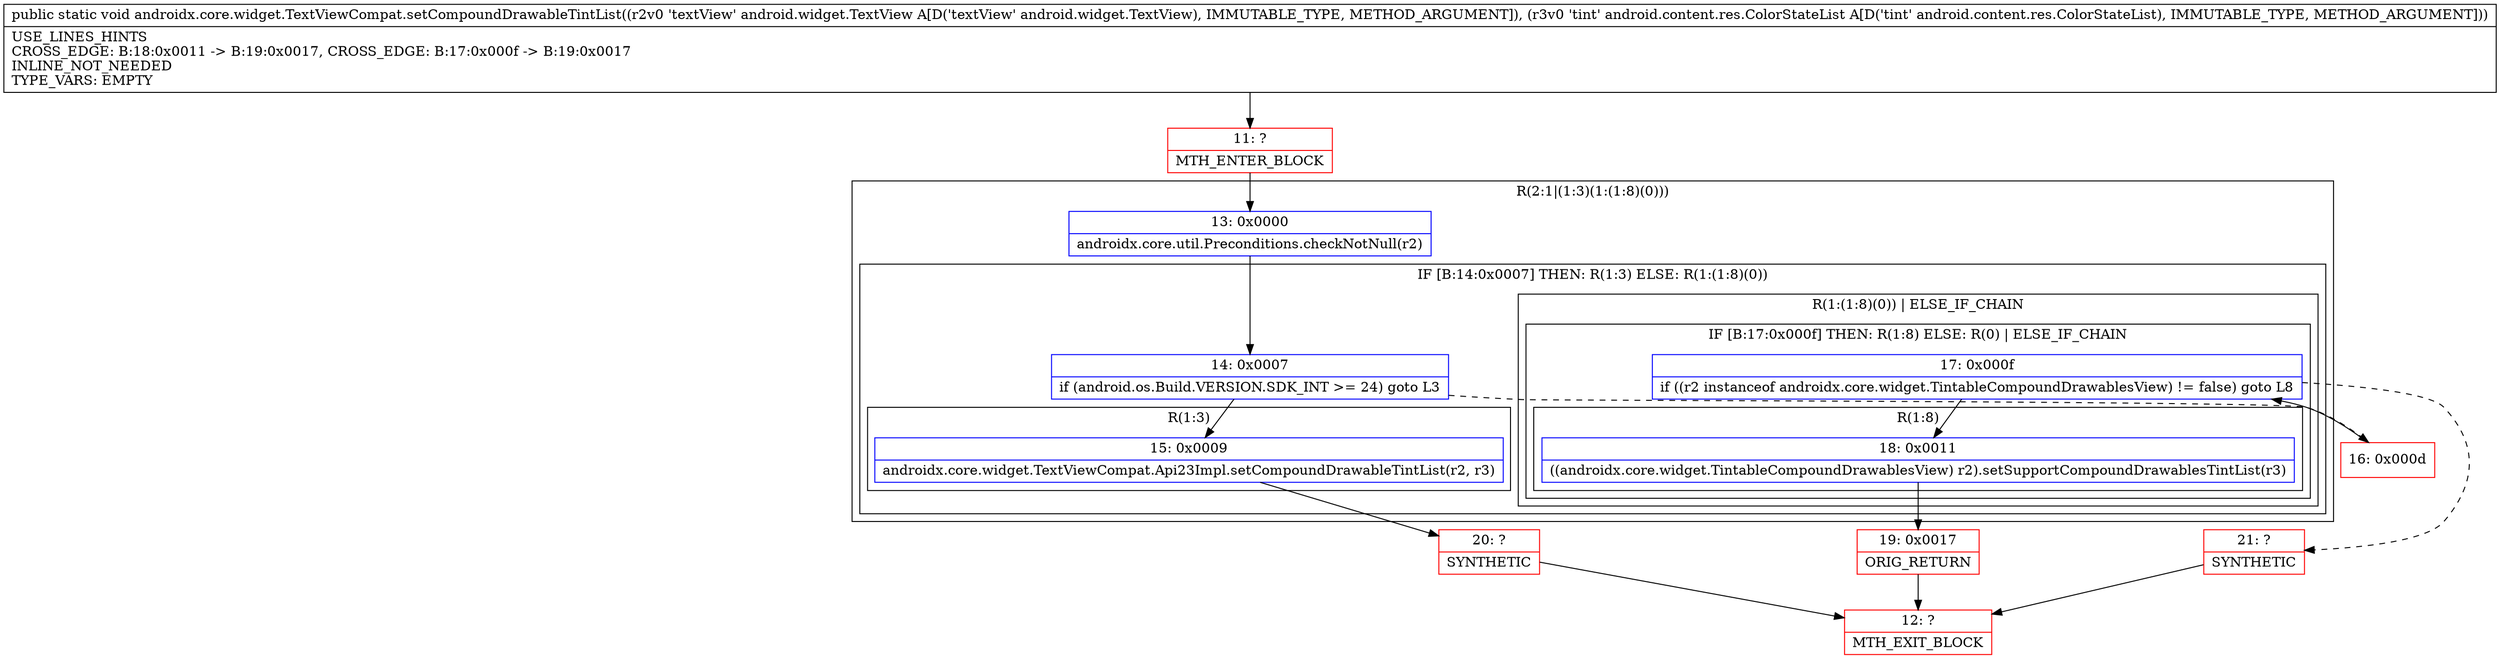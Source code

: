 digraph "CFG forandroidx.core.widget.TextViewCompat.setCompoundDrawableTintList(Landroid\/widget\/TextView;Landroid\/content\/res\/ColorStateList;)V" {
subgraph cluster_Region_1355246991 {
label = "R(2:1|(1:3)(1:(1:8)(0)))";
node [shape=record,color=blue];
Node_13 [shape=record,label="{13\:\ 0x0000|androidx.core.util.Preconditions.checkNotNull(r2)\l}"];
subgraph cluster_IfRegion_923793892 {
label = "IF [B:14:0x0007] THEN: R(1:3) ELSE: R(1:(1:8)(0))";
node [shape=record,color=blue];
Node_14 [shape=record,label="{14\:\ 0x0007|if (android.os.Build.VERSION.SDK_INT \>= 24) goto L3\l}"];
subgraph cluster_Region_2025278764 {
label = "R(1:3)";
node [shape=record,color=blue];
Node_15 [shape=record,label="{15\:\ 0x0009|androidx.core.widget.TextViewCompat.Api23Impl.setCompoundDrawableTintList(r2, r3)\l}"];
}
subgraph cluster_Region_1213127471 {
label = "R(1:(1:8)(0)) | ELSE_IF_CHAIN\l";
node [shape=record,color=blue];
subgraph cluster_IfRegion_588147900 {
label = "IF [B:17:0x000f] THEN: R(1:8) ELSE: R(0) | ELSE_IF_CHAIN\l";
node [shape=record,color=blue];
Node_17 [shape=record,label="{17\:\ 0x000f|if ((r2 instanceof androidx.core.widget.TintableCompoundDrawablesView) != false) goto L8\l}"];
subgraph cluster_Region_1803968992 {
label = "R(1:8)";
node [shape=record,color=blue];
Node_18 [shape=record,label="{18\:\ 0x0011|((androidx.core.widget.TintableCompoundDrawablesView) r2).setSupportCompoundDrawablesTintList(r3)\l}"];
}
subgraph cluster_Region_697995153 {
label = "R(0)";
node [shape=record,color=blue];
}
}
}
}
}
Node_11 [shape=record,color=red,label="{11\:\ ?|MTH_ENTER_BLOCK\l}"];
Node_20 [shape=record,color=red,label="{20\:\ ?|SYNTHETIC\l}"];
Node_12 [shape=record,color=red,label="{12\:\ ?|MTH_EXIT_BLOCK\l}"];
Node_16 [shape=record,color=red,label="{16\:\ 0x000d}"];
Node_19 [shape=record,color=red,label="{19\:\ 0x0017|ORIG_RETURN\l}"];
Node_21 [shape=record,color=red,label="{21\:\ ?|SYNTHETIC\l}"];
MethodNode[shape=record,label="{public static void androidx.core.widget.TextViewCompat.setCompoundDrawableTintList((r2v0 'textView' android.widget.TextView A[D('textView' android.widget.TextView), IMMUTABLE_TYPE, METHOD_ARGUMENT]), (r3v0 'tint' android.content.res.ColorStateList A[D('tint' android.content.res.ColorStateList), IMMUTABLE_TYPE, METHOD_ARGUMENT]))  | USE_LINES_HINTS\lCROSS_EDGE: B:18:0x0011 \-\> B:19:0x0017, CROSS_EDGE: B:17:0x000f \-\> B:19:0x0017\lINLINE_NOT_NEEDED\lTYPE_VARS: EMPTY\l}"];
MethodNode -> Node_11;Node_13 -> Node_14;
Node_14 -> Node_15;
Node_14 -> Node_16[style=dashed];
Node_15 -> Node_20;
Node_17 -> Node_18;
Node_17 -> Node_21[style=dashed];
Node_18 -> Node_19;
Node_11 -> Node_13;
Node_20 -> Node_12;
Node_16 -> Node_17;
Node_19 -> Node_12;
Node_21 -> Node_12;
}

